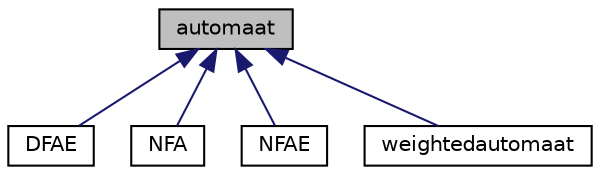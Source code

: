 digraph "automaat"
{
 // LATEX_PDF_SIZE
  edge [fontname="Helvetica",fontsize="10",labelfontname="Helvetica",labelfontsize="10"];
  node [fontname="Helvetica",fontsize="10",shape=record];
  Node1 [label="automaat",height=0.2,width=0.4,color="black", fillcolor="grey75", style="filled", fontcolor="black",tooltip=" "];
  Node1 -> Node2 [dir="back",color="midnightblue",fontsize="10",style="solid",fontname="Helvetica"];
  Node2 [label="DFAE",height=0.2,width=0.4,color="black", fillcolor="white", style="filled",URL="$classDFAE.html",tooltip=" "];
  Node1 -> Node3 [dir="back",color="midnightblue",fontsize="10",style="solid",fontname="Helvetica"];
  Node3 [label="NFA",height=0.2,width=0.4,color="black", fillcolor="white", style="filled",URL="$classNFA.html",tooltip=" "];
  Node1 -> Node4 [dir="back",color="midnightblue",fontsize="10",style="solid",fontname="Helvetica"];
  Node4 [label="NFAE",height=0.2,width=0.4,color="black", fillcolor="white", style="filled",URL="$classNFAE.html",tooltip=" "];
  Node1 -> Node5 [dir="back",color="midnightblue",fontsize="10",style="solid",fontname="Helvetica"];
  Node5 [label="weightedautomaat",height=0.2,width=0.4,color="black", fillcolor="white", style="filled",URL="$classweightedautomaat.html",tooltip=" "];
}
